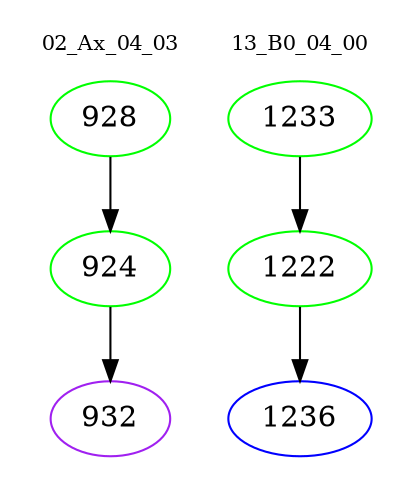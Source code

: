 digraph{
subgraph cluster_0 {
color = white
label = "02_Ax_04_03";
fontsize=10;
T0_928 [label="928", color="green"]
T0_928 -> T0_924 [color="black"]
T0_924 [label="924", color="green"]
T0_924 -> T0_932 [color="black"]
T0_932 [label="932", color="purple"]
}
subgraph cluster_1 {
color = white
label = "13_B0_04_00";
fontsize=10;
T1_1233 [label="1233", color="green"]
T1_1233 -> T1_1222 [color="black"]
T1_1222 [label="1222", color="green"]
T1_1222 -> T1_1236 [color="black"]
T1_1236 [label="1236", color="blue"]
}
}
